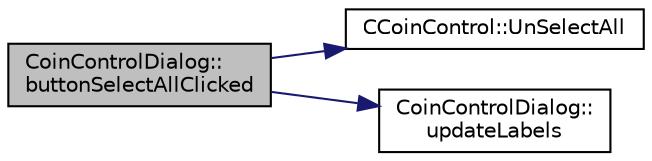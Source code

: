 digraph "CoinControlDialog::buttonSelectAllClicked"
{
  edge [fontname="Helvetica",fontsize="10",labelfontname="Helvetica",labelfontsize="10"];
  node [fontname="Helvetica",fontsize="10",shape=record];
  rankdir="LR";
  Node107 [label="CoinControlDialog::\lbuttonSelectAllClicked",height=0.2,width=0.4,color="black", fillcolor="grey75", style="filled", fontcolor="black"];
  Node107 -> Node108 [color="midnightblue",fontsize="10",style="solid",fontname="Helvetica"];
  Node108 [label="CCoinControl::UnSelectAll",height=0.2,width=0.4,color="black", fillcolor="white", style="filled",URL="$class_c_coin_control.html#a78bc21b1698e6ae5e6c2fef9758db39c"];
  Node107 -> Node109 [color="midnightblue",fontsize="10",style="solid",fontname="Helvetica"];
  Node109 [label="CoinControlDialog::\lupdateLabels",height=0.2,width=0.4,color="black", fillcolor="white", style="filled",URL="$class_coin_control_dialog.html#a4fc60e89b097952ff22dc0f9c58c87d9"];
}
